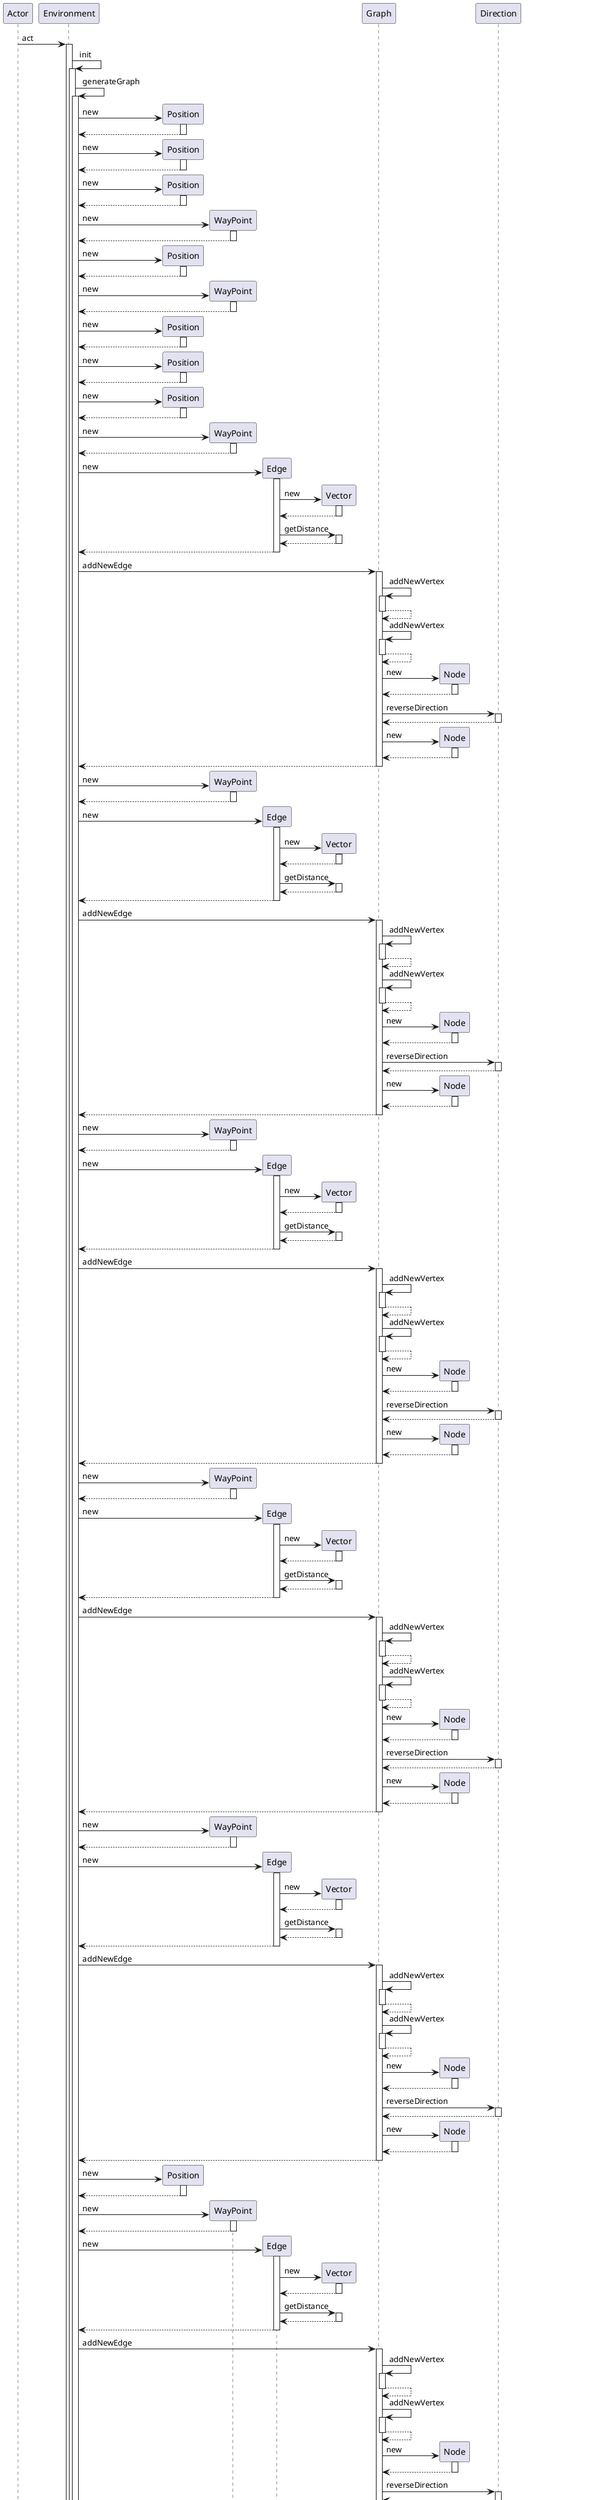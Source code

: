 @startuml
participant Actor
Actor -> Environment : act
activate Environment
Environment -> Environment : init
activate Environment
Environment -> Environment : generateGraph
activate Environment
create Position
Environment -> Position : new
activate Position
Position --> Environment
deactivate Position
create Position
Environment -> Position : new
activate Position
Position --> Environment
deactivate Position
create Position
Environment -> Position : new
activate Position
Position --> Environment
deactivate Position
create WayPoint
Environment -> WayPoint : new
activate WayPoint
WayPoint --> Environment
deactivate WayPoint
create Position
Environment -> Position : new
activate Position
Position --> Environment
deactivate Position
create WayPoint
Environment -> WayPoint : new
activate WayPoint
WayPoint --> Environment
deactivate WayPoint
create Position
Environment -> Position : new
activate Position
Position --> Environment
deactivate Position
create Position
Environment -> Position : new
activate Position
Position --> Environment
deactivate Position
create Position
Environment -> Position : new
activate Position
Position --> Environment
deactivate Position
create WayPoint
Environment -> WayPoint : new
activate WayPoint
WayPoint --> Environment
deactivate WayPoint
create Edge
Environment -> Edge : new
activate Edge
create Vector
Edge -> Vector : new
activate Vector
Vector --> Edge
deactivate Vector
Edge -> Vector : getDistance
activate Vector
Vector --> Edge
deactivate Vector
Edge --> Environment
deactivate Edge
Environment -> Graph : addNewEdge
activate Graph
Graph -> Graph : addNewVertex
activate Graph
Graph --> Graph
deactivate Graph
Graph -> Graph : addNewVertex
activate Graph
Graph --> Graph
deactivate Graph
create Node
Graph -> Node : new
activate Node
Node --> Graph
deactivate Node
Graph -> Direction : reverseDirection
activate Direction
Direction --> Graph
deactivate Direction
create Node
Graph -> Node : new
activate Node
Node --> Graph
deactivate Node
Graph --> Environment
deactivate Graph
create WayPoint
Environment -> WayPoint : new
activate WayPoint
WayPoint --> Environment
deactivate WayPoint
create Edge
Environment -> Edge : new
activate Edge
create Vector
Edge -> Vector : new
activate Vector
Vector --> Edge
deactivate Vector
Edge -> Vector : getDistance
activate Vector
Vector --> Edge
deactivate Vector
Edge --> Environment
deactivate Edge
Environment -> Graph : addNewEdge
activate Graph
Graph -> Graph : addNewVertex
activate Graph
Graph --> Graph
deactivate Graph
Graph -> Graph : addNewVertex
activate Graph
Graph --> Graph
deactivate Graph
create Node
Graph -> Node : new
activate Node
Node --> Graph
deactivate Node
Graph -> Direction : reverseDirection
activate Direction
Direction --> Graph
deactivate Direction
create Node
Graph -> Node : new
activate Node
Node --> Graph
deactivate Node
Graph --> Environment
deactivate Graph
create WayPoint
Environment -> WayPoint : new
activate WayPoint
WayPoint --> Environment
deactivate WayPoint
create Edge
Environment -> Edge : new
activate Edge
create Vector
Edge -> Vector : new
activate Vector
Vector --> Edge
deactivate Vector
Edge -> Vector : getDistance
activate Vector
Vector --> Edge
deactivate Vector
Edge --> Environment
deactivate Edge
Environment -> Graph : addNewEdge
activate Graph
Graph -> Graph : addNewVertex
activate Graph
Graph --> Graph
deactivate Graph
Graph -> Graph : addNewVertex
activate Graph
Graph --> Graph
deactivate Graph
create Node
Graph -> Node : new
activate Node
Node --> Graph
deactivate Node
Graph -> Direction : reverseDirection
activate Direction
Direction --> Graph
deactivate Direction
create Node
Graph -> Node : new
activate Node
Node --> Graph
deactivate Node
Graph --> Environment
deactivate Graph
create WayPoint
Environment -> WayPoint : new
activate WayPoint
WayPoint --> Environment
deactivate WayPoint
create Edge
Environment -> Edge : new
activate Edge
create Vector
Edge -> Vector : new
activate Vector
Vector --> Edge
deactivate Vector
Edge -> Vector : getDistance
activate Vector
Vector --> Edge
deactivate Vector
Edge --> Environment
deactivate Edge
Environment -> Graph : addNewEdge
activate Graph
Graph -> Graph : addNewVertex
activate Graph
Graph --> Graph
deactivate Graph
Graph -> Graph : addNewVertex
activate Graph
Graph --> Graph
deactivate Graph
create Node
Graph -> Node : new
activate Node
Node --> Graph
deactivate Node
Graph -> Direction : reverseDirection
activate Direction
Direction --> Graph
deactivate Direction
create Node
Graph -> Node : new
activate Node
Node --> Graph
deactivate Node
Graph --> Environment
deactivate Graph
create WayPoint
Environment -> WayPoint : new
activate WayPoint
WayPoint --> Environment
deactivate WayPoint
create Edge
Environment -> Edge : new
activate Edge
create Vector
Edge -> Vector : new
activate Vector
Vector --> Edge
deactivate Vector
Edge -> Vector : getDistance
activate Vector
Vector --> Edge
deactivate Vector
Edge --> Environment
deactivate Edge
Environment -> Graph : addNewEdge
activate Graph
Graph -> Graph : addNewVertex
activate Graph
Graph --> Graph
deactivate Graph
Graph -> Graph : addNewVertex
activate Graph
Graph --> Graph
deactivate Graph
create Node
Graph -> Node : new
activate Node
Node --> Graph
deactivate Node
Graph -> Direction : reverseDirection
activate Direction
Direction --> Graph
deactivate Direction
create Node
Graph -> Node : new
activate Node
Node --> Graph
deactivate Node
Graph --> Environment
deactivate Graph
create Position
Environment -> Position : new
activate Position
Position --> Environment
deactivate Position
create WayPoint
Environment -> WayPoint : new
activate WayPoint
WayPoint --> Environment
deactivate WayPoint
create Edge
Environment -> Edge : new
activate Edge
create Vector
Edge -> Vector : new
activate Vector
Vector --> Edge
deactivate Vector
Edge -> Vector : getDistance
activate Vector
Vector --> Edge
deactivate Vector
Edge --> Environment
deactivate Edge
Environment -> Graph : addNewEdge
activate Graph
Graph -> Graph : addNewVertex
activate Graph
Graph --> Graph
deactivate Graph
Graph -> Graph : addNewVertex
activate Graph
Graph --> Graph
deactivate Graph
create Node
Graph -> Node : new
activate Node
Node --> Graph
deactivate Node
Graph -> Direction : reverseDirection
activate Direction
Direction --> Graph
deactivate Direction
create Node
Graph -> Node : new
activate Node
Node --> Graph
deactivate Node
Graph --> Environment
deactivate Graph
Environment --> Environment
deactivate Environment
Environment -> Environment : markWayPoints
activate Environment
Environment -> Graph : getVertices
activate Graph
Graph --> Environment
deactivate Graph
Environment --> Environment
deactivate Environment
Environment -> Environment : connectWayPoints
activate Environment
Environment -> Graph : getVertices
activate Graph
Graph --> Environment
deactivate Graph
Environment -> Graph : getEdges
activate Graph
Graph --> Environment
deactivate Graph
create Vector
Environment -> Vector : new
activate Vector
Vector --> Environment
deactivate Vector
Environment -> Vector : getDistance
activate Vector
Vector --> Environment
deactivate Vector
create Vector
Environment -> Vector : new
activate Vector
Vector --> Environment
deactivate Vector
Environment -> Vector : getDistance
activate Vector
Vector --> Environment
deactivate Vector
create Vector
Environment -> Vector : new
activate Vector
Vector --> Environment
deactivate Vector
Environment -> Vector : getDistance
activate Vector
Vector --> Environment
deactivate Vector
create Vector
Environment -> Vector : new
activate Vector
Vector --> Environment
deactivate Vector
Environment -> Vector : getDistance
activate Vector
Vector --> Environment
deactivate Vector
Environment --> Environment
deactivate Environment
Environment --> Environment
deactivate Environment
Environment -> Environment : spawnCar
activate Environment
create Car
Environment -> Car : new
activate Car
Car --> Environment
deactivate Car
Environment -> Environment : getValidStartWayPoints
activate Environment
Environment -> Graph : getAllIncomingEdgeNodes
activate Graph
Graph -> Graph : () ->
activate Graph
Graph --> Graph
deactivate Graph
Graph --> Environment
deactivate Graph
Environment -> Environment : () ->
activate Environment
Environment -> Environment : getObjectsInRange
activate Environment
Environment -> Environment : () ->
activate Environment
create Position
Environment -> Position : new
activate Position
Position --> Environment
deactivate Position
create Vector
Environment -> Vector : new
activate Vector
Vector --> Environment
deactivate Vector
Environment -> Vector : getDistance
activate Vector
Vector --> Environment
deactivate Vector
Environment --> Environment
deactivate Environment
Environment --> Environment
deactivate Environment
Environment -> Environment : () ->
activate Environment
Environment --> Environment
deactivate Environment
Environment --> Environment
deactivate Environment
Environment --> Environment
deactivate Environment
Environment -> Graph : getEdges
activate Graph
Graph --> Environment
deactivate Graph
Environment -> Car : setNextNode
activate Car
Car -> Car : destroy
activate Car
Car -> Environment : removeCar
activate Environment
Environment -> Environment : spawnCar
activate Environment
Environment --> Environment
deactivate Environment
Environment --> Car
deactivate Environment
Car --> Car
deactivate Car
Car -> Car : setOrientation
activate Car
Car --> Car
deactivate Car
Car --> Environment
deactivate Car
Environment --> Environment
deactivate Environment
return
@enduml
